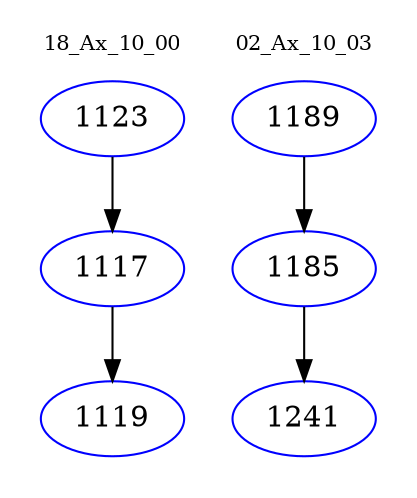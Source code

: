 digraph{
subgraph cluster_0 {
color = white
label = "18_Ax_10_00";
fontsize=10;
T0_1123 [label="1123", color="blue"]
T0_1123 -> T0_1117 [color="black"]
T0_1117 [label="1117", color="blue"]
T0_1117 -> T0_1119 [color="black"]
T0_1119 [label="1119", color="blue"]
}
subgraph cluster_1 {
color = white
label = "02_Ax_10_03";
fontsize=10;
T1_1189 [label="1189", color="blue"]
T1_1189 -> T1_1185 [color="black"]
T1_1185 [label="1185", color="blue"]
T1_1185 -> T1_1241 [color="black"]
T1_1241 [label="1241", color="blue"]
}
}
